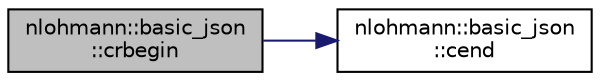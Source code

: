 digraph "nlohmann::basic_json::crbegin"
{
 // LATEX_PDF_SIZE
  edge [fontname="Helvetica",fontsize="10",labelfontname="Helvetica",labelfontsize="10"];
  node [fontname="Helvetica",fontsize="10",shape=record];
  rankdir="LR";
  Node88 [label="nlohmann::basic_json\l::crbegin",height=0.2,width=0.4,color="black", fillcolor="grey75", style="filled", fontcolor="black",tooltip="returns a const reverse iterator to the last element"];
  Node88 -> Node89 [color="midnightblue",fontsize="10",style="solid"];
  Node89 [label="nlohmann::basic_json\l::cend",height=0.2,width=0.4,color="black", fillcolor="white", style="filled",URL="$classnlohmann_1_1basic__json.html#a8dba7b7d2f38e6b0c614030aa43983f6",tooltip="returns a const iterator to one past the last element"];
}
